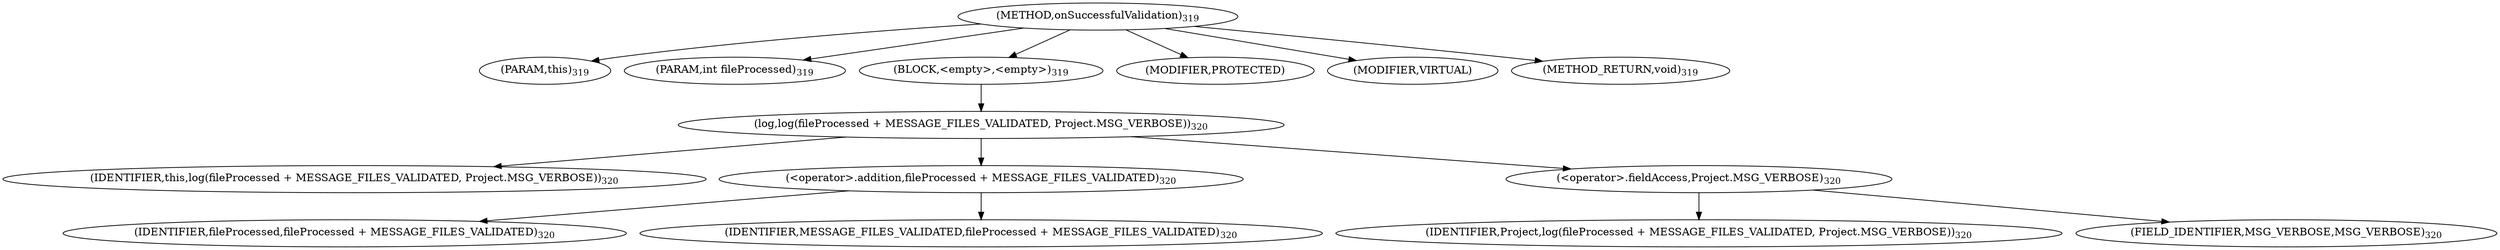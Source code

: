 digraph "onSuccessfulValidation" {  
"587" [label = <(METHOD,onSuccessfulValidation)<SUB>319</SUB>> ]
"46" [label = <(PARAM,this)<SUB>319</SUB>> ]
"588" [label = <(PARAM,int fileProcessed)<SUB>319</SUB>> ]
"589" [label = <(BLOCK,&lt;empty&gt;,&lt;empty&gt;)<SUB>319</SUB>> ]
"590" [label = <(log,log(fileProcessed + MESSAGE_FILES_VALIDATED, Project.MSG_VERBOSE))<SUB>320</SUB>> ]
"45" [label = <(IDENTIFIER,this,log(fileProcessed + MESSAGE_FILES_VALIDATED, Project.MSG_VERBOSE))<SUB>320</SUB>> ]
"591" [label = <(&lt;operator&gt;.addition,fileProcessed + MESSAGE_FILES_VALIDATED)<SUB>320</SUB>> ]
"592" [label = <(IDENTIFIER,fileProcessed,fileProcessed + MESSAGE_FILES_VALIDATED)<SUB>320</SUB>> ]
"593" [label = <(IDENTIFIER,MESSAGE_FILES_VALIDATED,fileProcessed + MESSAGE_FILES_VALIDATED)<SUB>320</SUB>> ]
"594" [label = <(&lt;operator&gt;.fieldAccess,Project.MSG_VERBOSE)<SUB>320</SUB>> ]
"595" [label = <(IDENTIFIER,Project,log(fileProcessed + MESSAGE_FILES_VALIDATED, Project.MSG_VERBOSE))<SUB>320</SUB>> ]
"596" [label = <(FIELD_IDENTIFIER,MSG_VERBOSE,MSG_VERBOSE)<SUB>320</SUB>> ]
"597" [label = <(MODIFIER,PROTECTED)> ]
"598" [label = <(MODIFIER,VIRTUAL)> ]
"599" [label = <(METHOD_RETURN,void)<SUB>319</SUB>> ]
  "587" -> "46" 
  "587" -> "588" 
  "587" -> "589" 
  "587" -> "597" 
  "587" -> "598" 
  "587" -> "599" 
  "589" -> "590" 
  "590" -> "45" 
  "590" -> "591" 
  "590" -> "594" 
  "591" -> "592" 
  "591" -> "593" 
  "594" -> "595" 
  "594" -> "596" 
}
